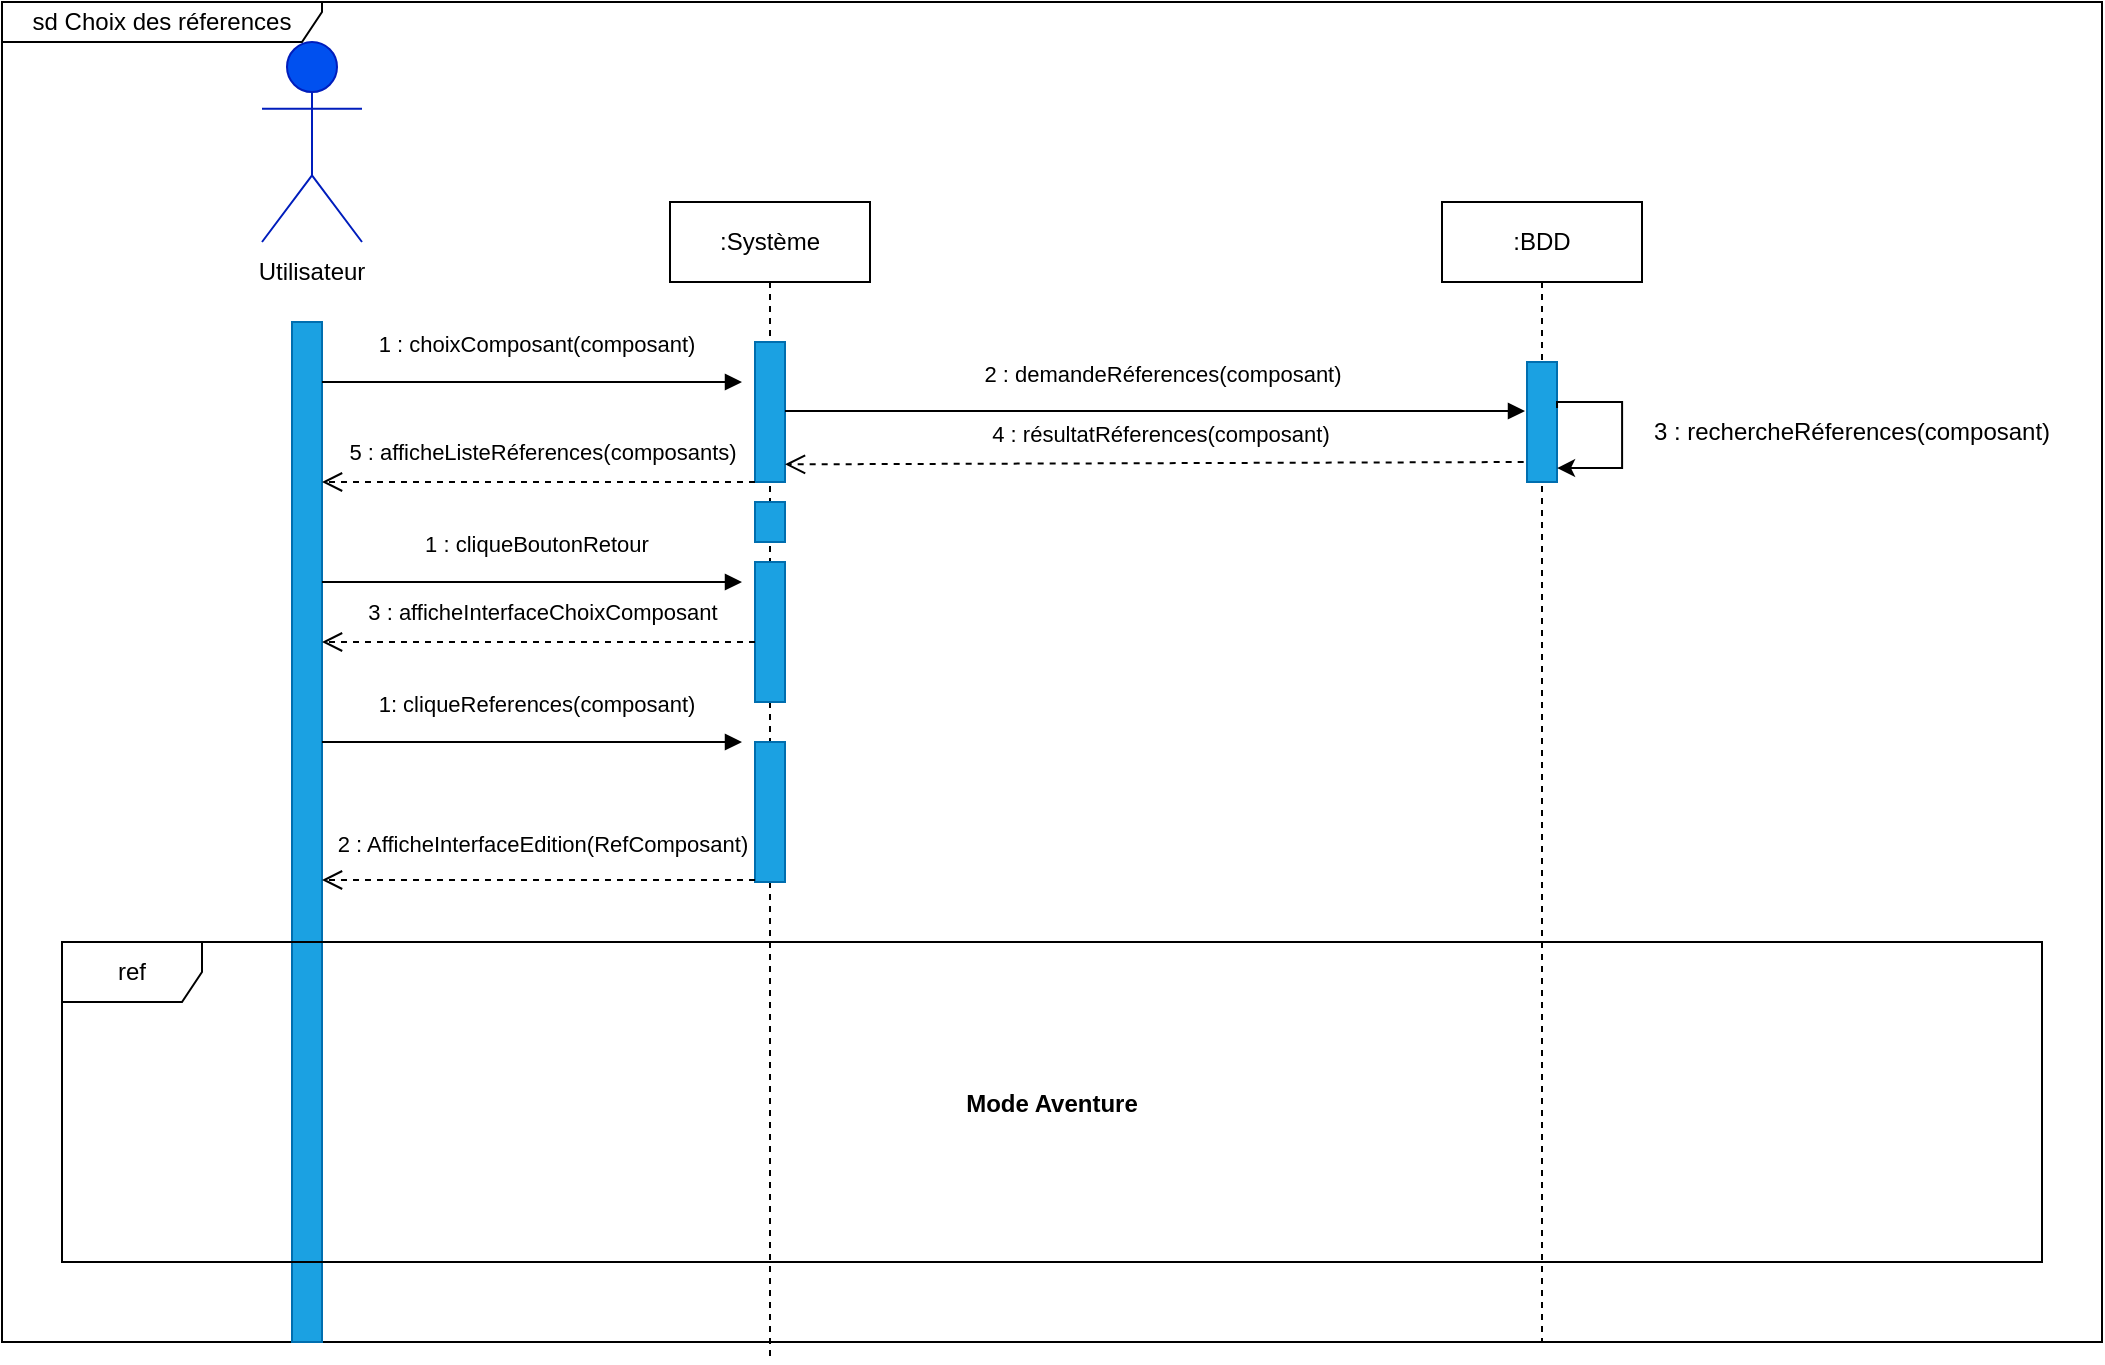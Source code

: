 <mxfile version="20.6.0" type="device"><diagram id="M-pu-cOKjHEZvPsEpOY4" name="Page-1"><mxGraphModel dx="2462" dy="838" grid="1" gridSize="10" guides="1" tooltips="1" connect="1" arrows="1" fold="1" page="1" pageScale="1" pageWidth="827" pageHeight="1169" math="0" shadow="0"><root><mxCell id="0"/><mxCell id="1" parent="0"/><mxCell id="OMeM30PVV8WrVPDrTTRZ-74" value="sd Choix des réferences" style="shape=umlFrame;whiteSpace=wrap;html=1;width=160;height=20;" parent="1" vertex="1"><mxGeometry x="-20" y="170" width="1050" height="670" as="geometry"/></mxCell><mxCell id="OMeM30PVV8WrVPDrTTRZ-1" value="&lt;b&gt;Utilisateur&lt;/b&gt;" style="shape=umlActor;verticalLabelPosition=bottom;verticalAlign=top;html=1;fillColor=#0050ef;fontColor=#ffffff;strokeColor=#001DBC;" parent="1" vertex="1"><mxGeometry x="110" y="190" width="50" height="100" as="geometry"/></mxCell><mxCell id="OMeM30PVV8WrVPDrTTRZ-2" value="Utilisateur" style="text;html=1;strokeColor=none;fillColor=none;align=center;verticalAlign=middle;whiteSpace=wrap;rounded=0;" parent="1" vertex="1"><mxGeometry x="105" y="290" width="60" height="30" as="geometry"/></mxCell><mxCell id="OMeM30PVV8WrVPDrTTRZ-3" value=":Système" style="shape=umlLifeline;perimeter=lifelinePerimeter;whiteSpace=wrap;html=1;container=1;collapsible=0;recursiveResize=0;outlineConnect=0;" parent="1" vertex="1"><mxGeometry x="314" y="270" width="100" height="580" as="geometry"/></mxCell><mxCell id="OMeM30PVV8WrVPDrTTRZ-4" value="" style="rounded=0;whiteSpace=wrap;html=1;fillColor=#1ba1e2;fontColor=#ffffff;strokeColor=#006EAF;" parent="OMeM30PVV8WrVPDrTTRZ-3" vertex="1"><mxGeometry x="42.5" y="180" width="15" height="70" as="geometry"/></mxCell><mxCell id="OMeM30PVV8WrVPDrTTRZ-5" value="" style="rounded=0;whiteSpace=wrap;html=1;fillColor=#1ba1e2;fontColor=#ffffff;strokeColor=#006EAF;" parent="OMeM30PVV8WrVPDrTTRZ-3" vertex="1"><mxGeometry x="42.5" y="150" width="15" height="20" as="geometry"/></mxCell><mxCell id="UVZ0IYtNJLXeqeBDd-HU-6" value="" style="rounded=0;whiteSpace=wrap;html=1;fillColor=#1ba1e2;fontColor=#ffffff;strokeColor=#006EAF;" parent="OMeM30PVV8WrVPDrTTRZ-3" vertex="1"><mxGeometry x="42.5" y="270" width="15" height="70" as="geometry"/></mxCell><mxCell id="OMeM30PVV8WrVPDrTTRZ-6" value=":BDD" style="shape=umlLifeline;perimeter=lifelinePerimeter;whiteSpace=wrap;html=1;container=1;collapsible=0;recursiveResize=0;outlineConnect=0;" parent="1" vertex="1"><mxGeometry x="700" y="270" width="100" height="570" as="geometry"/></mxCell><mxCell id="OMeM30PVV8WrVPDrTTRZ-8" value="" style="rounded=0;whiteSpace=wrap;html=1;fillColor=#1ba1e2;fontColor=#ffffff;strokeColor=#006EAF;" parent="OMeM30PVV8WrVPDrTTRZ-6" vertex="1"><mxGeometry x="42.5" y="80" width="15" height="60" as="geometry"/></mxCell><mxCell id="OMeM30PVV8WrVPDrTTRZ-9" value="" style="rounded=0;whiteSpace=wrap;html=1;fillColor=#1ba1e2;fontColor=#ffffff;strokeColor=#006EAF;" parent="1" vertex="1"><mxGeometry x="125" y="330" width="15" height="510" as="geometry"/></mxCell><mxCell id="OMeM30PVV8WrVPDrTTRZ-10" value="" style="rounded=0;whiteSpace=wrap;html=1;fillColor=#1ba1e2;fontColor=#ffffff;strokeColor=#006EAF;" parent="1" vertex="1"><mxGeometry x="356.5" y="340" width="15" height="70" as="geometry"/></mxCell><mxCell id="OMeM30PVV8WrVPDrTTRZ-11" value="1 : choixComposant(composant)" style="html=1;verticalAlign=bottom;endArrow=block;rounded=0;" parent="1" edge="1"><mxGeometry x="0.016" y="10" width="80" relative="1" as="geometry"><mxPoint x="140" y="360" as="sourcePoint"/><mxPoint x="350" y="360" as="targetPoint"/><mxPoint as="offset"/></mxGeometry></mxCell><mxCell id="OMeM30PVV8WrVPDrTTRZ-12" value="2 : demandeRéferences(composant)" style="html=1;verticalAlign=bottom;endArrow=block;rounded=0;" parent="1" edge="1"><mxGeometry x="0.016" y="10" width="80" relative="1" as="geometry"><mxPoint x="371.5" y="374.5" as="sourcePoint"/><mxPoint x="741.5" y="374.5" as="targetPoint"/><mxPoint as="offset"/></mxGeometry></mxCell><mxCell id="OMeM30PVV8WrVPDrTTRZ-13" value="3 : rechercheRéferences(composant)" style="text;html=1;strokeColor=none;fillColor=none;align=center;verticalAlign=middle;whiteSpace=wrap;rounded=0;" parent="1" vertex="1"><mxGeometry x="800" y="370" width="210" height="30" as="geometry"/></mxCell><mxCell id="OMeM30PVV8WrVPDrTTRZ-50" value="1 : cliqueBoutonRetour" style="html=1;verticalAlign=bottom;endArrow=block;rounded=0;" parent="1" edge="1"><mxGeometry x="0.016" y="10" width="80" relative="1" as="geometry"><mxPoint x="140" y="460" as="sourcePoint"/><mxPoint x="350" y="460" as="targetPoint"/><mxPoint as="offset"/></mxGeometry></mxCell><mxCell id="dcKfborwXpPxRit9QpYM-3" value="5 : afficheListeRéferences(composants)" style="html=1;verticalAlign=bottom;endArrow=open;dashed=1;endSize=8;rounded=0;exitX=0;exitY=1;exitDx=0;exitDy=0;" parent="1" source="OMeM30PVV8WrVPDrTTRZ-10" edge="1"><mxGeometry x="-0.016" y="-6" relative="1" as="geometry"><mxPoint x="349.335" y="440.0" as="sourcePoint"/><mxPoint x="140" y="410" as="targetPoint"/><mxPoint as="offset"/><Array as="points"/></mxGeometry></mxCell><mxCell id="dcKfborwXpPxRit9QpYM-5" value="3 : afficheInterfaceChoixComposant" style="html=1;verticalAlign=bottom;endArrow=open;dashed=1;endSize=8;rounded=0;exitX=0;exitY=0.75;exitDx=0;exitDy=0;" parent="1" edge="1"><mxGeometry x="-0.016" y="-6" relative="1" as="geometry"><mxPoint x="356.5" y="490" as="sourcePoint"/><mxPoint x="140" y="490" as="targetPoint"/><mxPoint as="offset"/></mxGeometry></mxCell><mxCell id="dcKfborwXpPxRit9QpYM-11" value="1: cliqueReferences(composant)" style="html=1;verticalAlign=bottom;endArrow=block;rounded=0;" parent="1" edge="1"><mxGeometry x="0.016" y="10" width="80" relative="1" as="geometry"><mxPoint x="140" y="540" as="sourcePoint"/><mxPoint x="350" y="540" as="targetPoint"/><mxPoint as="offset"/></mxGeometry></mxCell><mxCell id="UVZ0IYtNJLXeqeBDd-HU-1" value="4 : résultatRéferences(composant)" style="html=1;verticalAlign=bottom;endArrow=open;dashed=1;endSize=8;rounded=0;exitX=-0.111;exitY=0.897;exitDx=0;exitDy=0;exitPerimeter=0;entryX=1;entryY=0.25;entryDx=0;entryDy=0;" parent="1" edge="1"><mxGeometry x="-0.016" y="-6" relative="1" as="geometry"><mxPoint x="740.835" y="400.0" as="sourcePoint"/><mxPoint x="371.5" y="401.18" as="targetPoint"/><mxPoint as="offset"/></mxGeometry></mxCell><mxCell id="UVZ0IYtNJLXeqeBDd-HU-4" style="edgeStyle=orthogonalEdgeStyle;rounded=0;orthogonalLoop=1;jettySize=auto;html=1;exitX=1;exitY=0.25;exitDx=0;exitDy=0;entryX=1;entryY=0.75;entryDx=0;entryDy=0;" parent="1" edge="1"><mxGeometry relative="1" as="geometry"><Array as="points"><mxPoint x="758.03" y="370.04"/><mxPoint x="790.03" y="370.04"/><mxPoint x="790.03" y="403.04"/></Array><mxPoint x="757.53" y="373.04" as="sourcePoint"/><mxPoint x="757.53" y="403.04" as="targetPoint"/></mxGeometry></mxCell><mxCell id="UVZ0IYtNJLXeqeBDd-HU-7" value="2 : AfficheInterfaceEdition(RefComposant)" style="html=1;verticalAlign=bottom;endArrow=open;dashed=1;endSize=8;rounded=0;exitX=0;exitY=0.75;exitDx=0;exitDy=0;" parent="1" edge="1"><mxGeometry x="-0.016" y="-9" relative="1" as="geometry"><mxPoint x="356.5" y="609" as="sourcePoint"/><mxPoint x="140" y="609" as="targetPoint"/><mxPoint as="offset"/><Array as="points"><mxPoint x="240" y="609"/></Array></mxGeometry></mxCell><mxCell id="UVZ0IYtNJLXeqeBDd-HU-8" value="ref" style="shape=umlFrame;whiteSpace=wrap;html=1;width=70;height=30;" parent="1" vertex="1"><mxGeometry x="10" y="640" width="990" height="160" as="geometry"/></mxCell><mxCell id="bzncziSsxa9F5PbtnCKy-1" value="Mode Aventure" style="text;align=center;fontStyle=1;verticalAlign=middle;spacingLeft=3;spacingRight=3;strokeColor=none;rotatable=0;points=[[0,0.5],[1,0.5]];portConstraint=eastwest;" vertex="1" parent="1"><mxGeometry x="465" y="707" width="80" height="26" as="geometry"/></mxCell></root></mxGraphModel></diagram></mxfile>